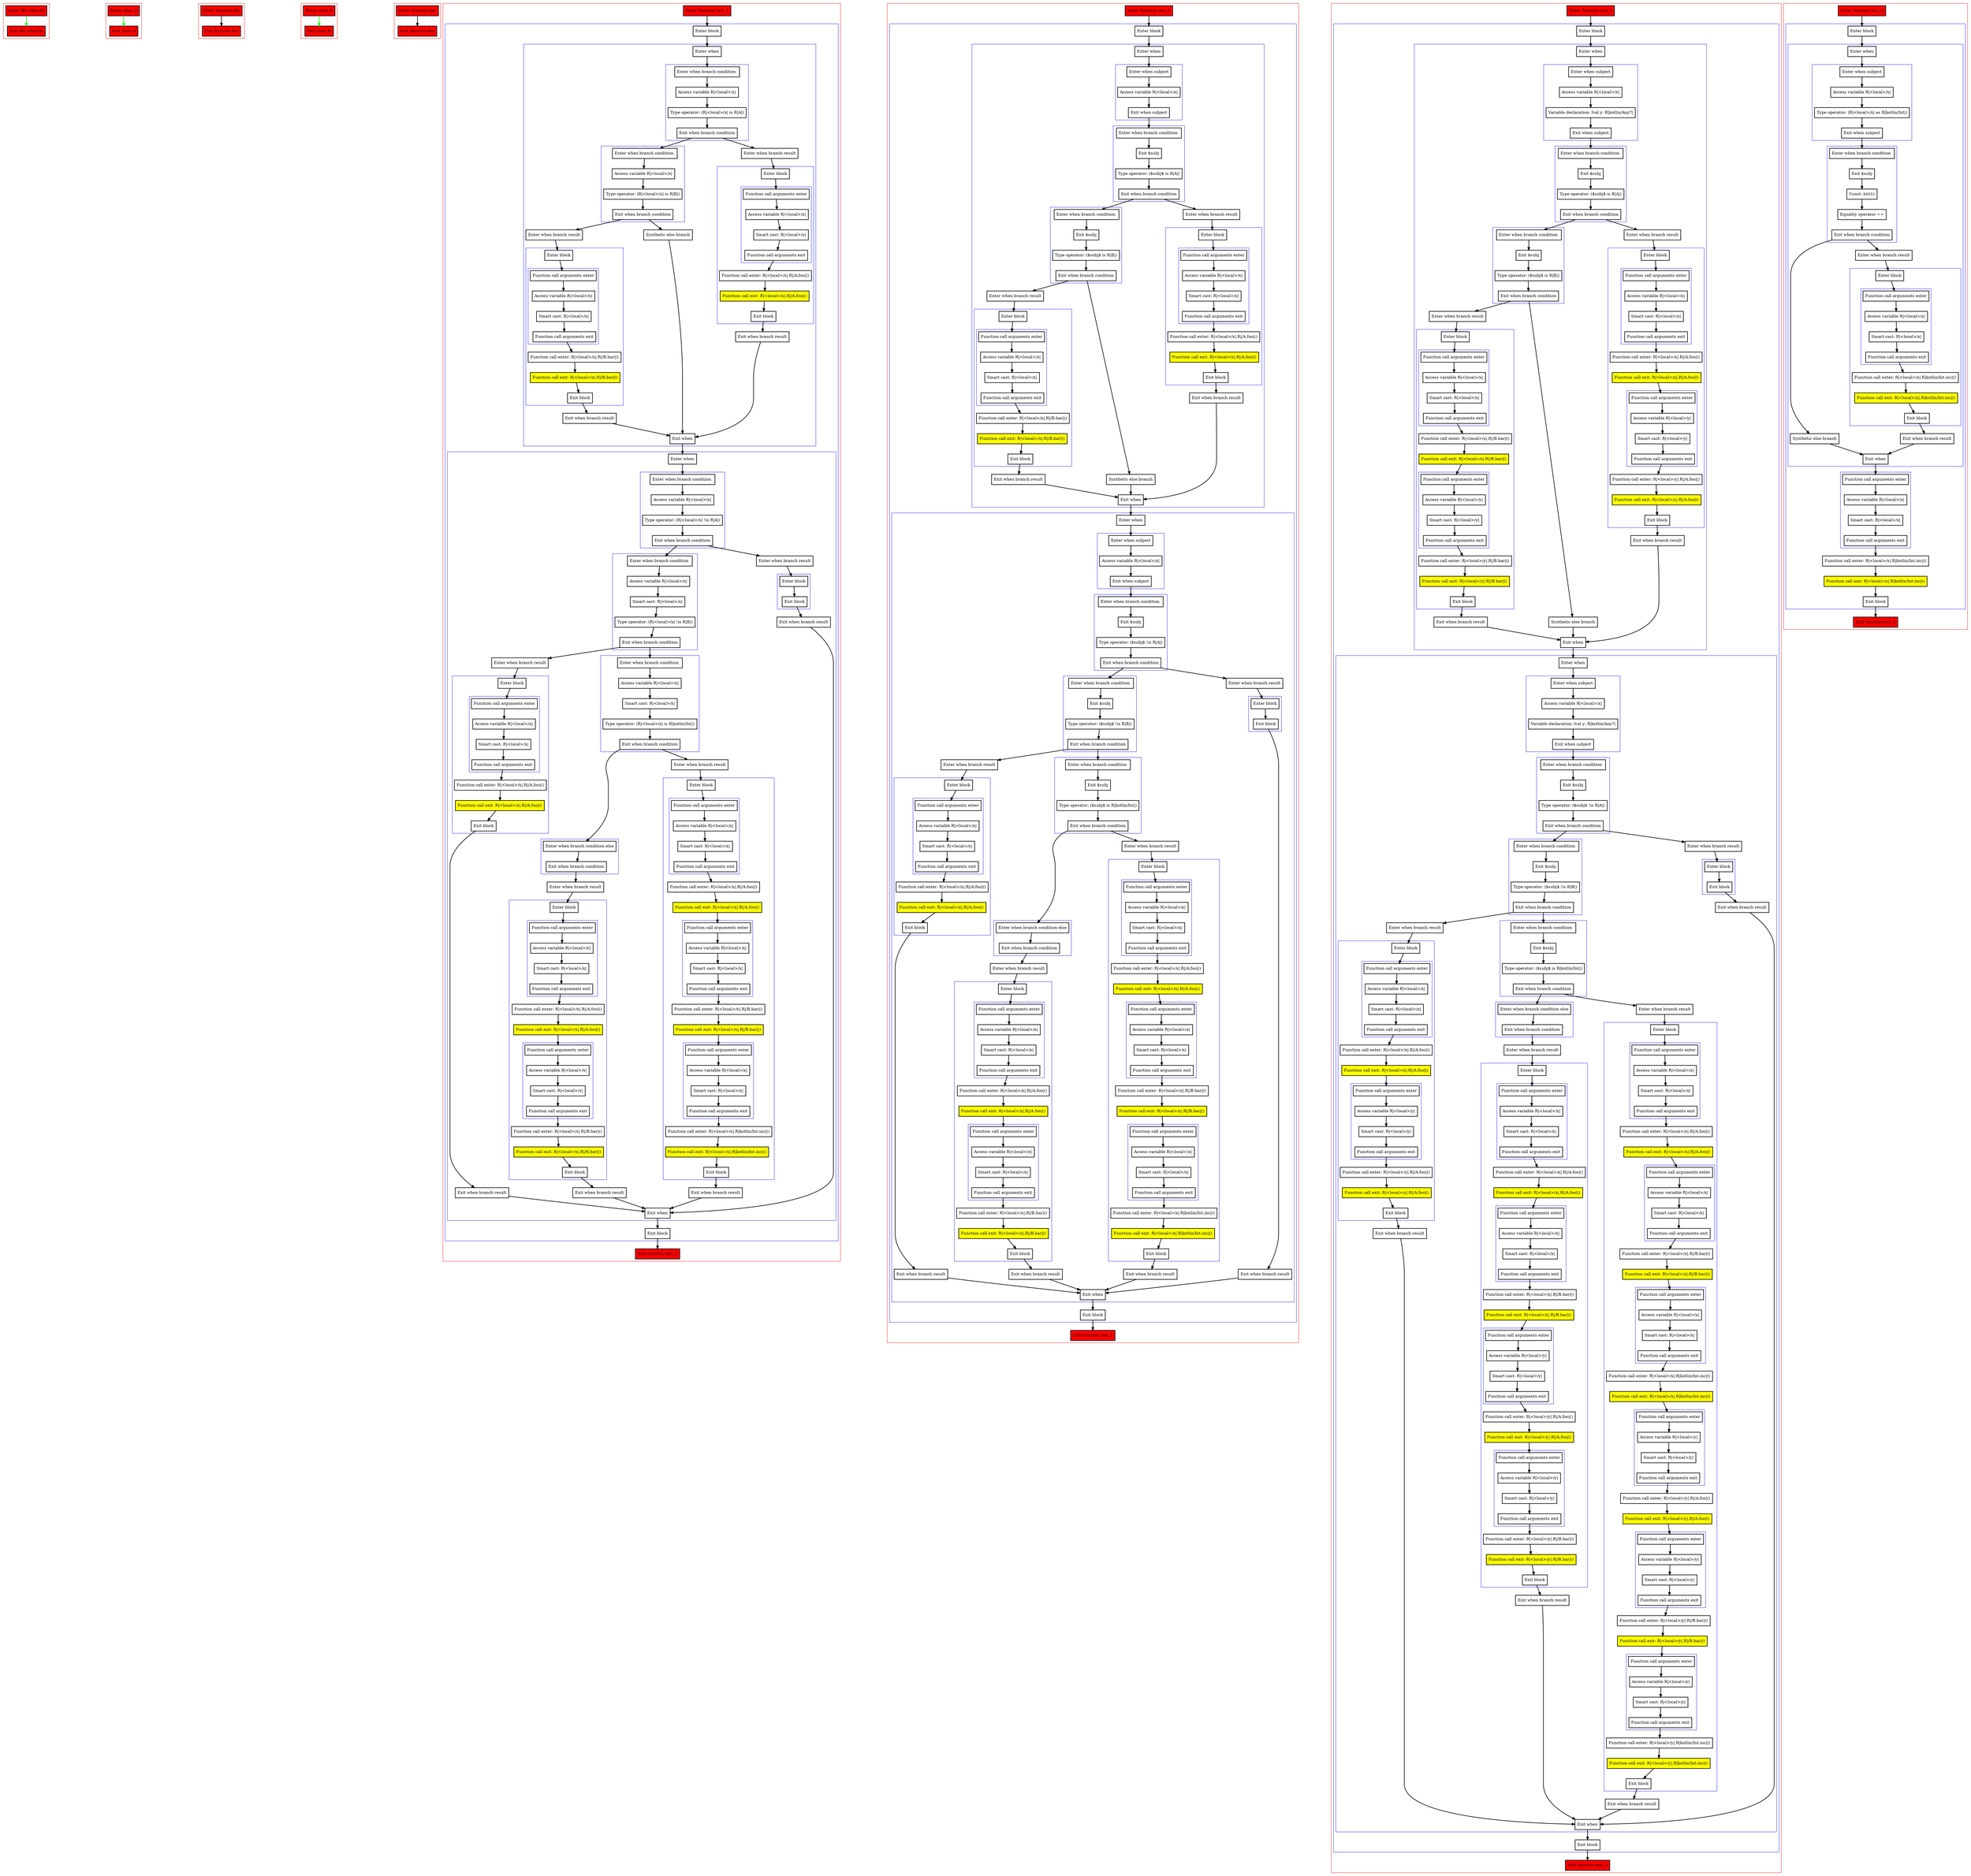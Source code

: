 digraph when_kt {
    graph [nodesep=3]
    node [shape=box penwidth=2]
    edge [penwidth=2]

    subgraph cluster_0 {
        color=red
        0 [label="Enter file when.kt" style="filled" fillcolor=red];
        1 [label="Exit file when.kt" style="filled" fillcolor=red];
    }
    0 -> {1} [color=green];

    subgraph cluster_1 {
        color=red
        2 [label="Enter class A" style="filled" fillcolor=red];
        3 [label="Exit class A" style="filled" fillcolor=red];
    }
    2 -> {3} [color=green];

    subgraph cluster_2 {
        color=red
        4 [label="Enter function foo" style="filled" fillcolor=red];
        5 [label="Exit function foo" style="filled" fillcolor=red];
    }
    4 -> {5};

    subgraph cluster_3 {
        color=red
        6 [label="Enter class B" style="filled" fillcolor=red];
        7 [label="Exit class B" style="filled" fillcolor=red];
    }
    6 -> {7} [color=green];

    subgraph cluster_4 {
        color=red
        8 [label="Enter function bar" style="filled" fillcolor=red];
        9 [label="Exit function bar" style="filled" fillcolor=red];
    }
    8 -> {9};

    subgraph cluster_5 {
        color=red
        10 [label="Enter function test_1" style="filled" fillcolor=red];
        subgraph cluster_6 {
            color=blue
            11 [label="Enter block"];
            subgraph cluster_7 {
                color=blue
                12 [label="Enter when"];
                subgraph cluster_8 {
                    color=blue
                    13 [label="Enter when branch condition "];
                    14 [label="Access variable R|<local>/x|"];
                    15 [label="Type operator: (R|<local>/x| is R|A|)"];
                    16 [label="Exit when branch condition"];
                }
                subgraph cluster_9 {
                    color=blue
                    17 [label="Enter when branch condition "];
                    18 [label="Access variable R|<local>/x|"];
                    19 [label="Type operator: (R|<local>/x| is R|B|)"];
                    20 [label="Exit when branch condition"];
                }
                21 [label="Synthetic else branch"];
                22 [label="Enter when branch result"];
                subgraph cluster_10 {
                    color=blue
                    23 [label="Enter block"];
                    subgraph cluster_11 {
                        color=blue
                        24 [label="Function call arguments enter"];
                        25 [label="Access variable R|<local>/x|"];
                        26 [label="Smart cast: R|<local>/x|"];
                        27 [label="Function call arguments exit"];
                    }
                    28 [label="Function call enter: R|<local>/x|.R|/B.bar|()"];
                    29 [label="Function call exit: R|<local>/x|.R|/B.bar|()" style="filled" fillcolor=yellow];
                    30 [label="Exit block"];
                }
                31 [label="Exit when branch result"];
                32 [label="Enter when branch result"];
                subgraph cluster_12 {
                    color=blue
                    33 [label="Enter block"];
                    subgraph cluster_13 {
                        color=blue
                        34 [label="Function call arguments enter"];
                        35 [label="Access variable R|<local>/x|"];
                        36 [label="Smart cast: R|<local>/x|"];
                        37 [label="Function call arguments exit"];
                    }
                    38 [label="Function call enter: R|<local>/x|.R|/A.foo|()"];
                    39 [label="Function call exit: R|<local>/x|.R|/A.foo|()" style="filled" fillcolor=yellow];
                    40 [label="Exit block"];
                }
                41 [label="Exit when branch result"];
                42 [label="Exit when"];
            }
            subgraph cluster_14 {
                color=blue
                43 [label="Enter when"];
                subgraph cluster_15 {
                    color=blue
                    44 [label="Enter when branch condition "];
                    45 [label="Access variable R|<local>/x|"];
                    46 [label="Type operator: (R|<local>/x| !is R|A|)"];
                    47 [label="Exit when branch condition"];
                }
                subgraph cluster_16 {
                    color=blue
                    48 [label="Enter when branch condition "];
                    49 [label="Access variable R|<local>/x|"];
                    50 [label="Smart cast: R|<local>/x|"];
                    51 [label="Type operator: (R|<local>/x| !is R|B|)"];
                    52 [label="Exit when branch condition"];
                }
                subgraph cluster_17 {
                    color=blue
                    53 [label="Enter when branch condition "];
                    54 [label="Access variable R|<local>/x|"];
                    55 [label="Smart cast: R|<local>/x|"];
                    56 [label="Type operator: (R|<local>/x| is R|kotlin/Int|)"];
                    57 [label="Exit when branch condition"];
                }
                subgraph cluster_18 {
                    color=blue
                    58 [label="Enter when branch condition else"];
                    59 [label="Exit when branch condition"];
                }
                60 [label="Enter when branch result"];
                subgraph cluster_19 {
                    color=blue
                    61 [label="Enter block"];
                    subgraph cluster_20 {
                        color=blue
                        62 [label="Function call arguments enter"];
                        63 [label="Access variable R|<local>/x|"];
                        64 [label="Smart cast: R|<local>/x|"];
                        65 [label="Function call arguments exit"];
                    }
                    66 [label="Function call enter: R|<local>/x|.R|/A.foo|()"];
                    67 [label="Function call exit: R|<local>/x|.R|/A.foo|()" style="filled" fillcolor=yellow];
                    subgraph cluster_21 {
                        color=blue
                        68 [label="Function call arguments enter"];
                        69 [label="Access variable R|<local>/x|"];
                        70 [label="Smart cast: R|<local>/x|"];
                        71 [label="Function call arguments exit"];
                    }
                    72 [label="Function call enter: R|<local>/x|.R|/B.bar|()"];
                    73 [label="Function call exit: R|<local>/x|.R|/B.bar|()" style="filled" fillcolor=yellow];
                    74 [label="Exit block"];
                }
                75 [label="Exit when branch result"];
                76 [label="Enter when branch result"];
                subgraph cluster_22 {
                    color=blue
                    77 [label="Enter block"];
                    subgraph cluster_23 {
                        color=blue
                        78 [label="Function call arguments enter"];
                        79 [label="Access variable R|<local>/x|"];
                        80 [label="Smart cast: R|<local>/x|"];
                        81 [label="Function call arguments exit"];
                    }
                    82 [label="Function call enter: R|<local>/x|.R|/A.foo|()"];
                    83 [label="Function call exit: R|<local>/x|.R|/A.foo|()" style="filled" fillcolor=yellow];
                    subgraph cluster_24 {
                        color=blue
                        84 [label="Function call arguments enter"];
                        85 [label="Access variable R|<local>/x|"];
                        86 [label="Smart cast: R|<local>/x|"];
                        87 [label="Function call arguments exit"];
                    }
                    88 [label="Function call enter: R|<local>/x|.R|/B.bar|()"];
                    89 [label="Function call exit: R|<local>/x|.R|/B.bar|()" style="filled" fillcolor=yellow];
                    subgraph cluster_25 {
                        color=blue
                        90 [label="Function call arguments enter"];
                        91 [label="Access variable R|<local>/x|"];
                        92 [label="Smart cast: R|<local>/x|"];
                        93 [label="Function call arguments exit"];
                    }
                    94 [label="Function call enter: R|<local>/x|.R|kotlin/Int.inc|()"];
                    95 [label="Function call exit: R|<local>/x|.R|kotlin/Int.inc|()" style="filled" fillcolor=yellow];
                    96 [label="Exit block"];
                }
                97 [label="Exit when branch result"];
                98 [label="Enter when branch result"];
                subgraph cluster_26 {
                    color=blue
                    99 [label="Enter block"];
                    subgraph cluster_27 {
                        color=blue
                        100 [label="Function call arguments enter"];
                        101 [label="Access variable R|<local>/x|"];
                        102 [label="Smart cast: R|<local>/x|"];
                        103 [label="Function call arguments exit"];
                    }
                    104 [label="Function call enter: R|<local>/x|.R|/A.foo|()"];
                    105 [label="Function call exit: R|<local>/x|.R|/A.foo|()" style="filled" fillcolor=yellow];
                    106 [label="Exit block"];
                }
                107 [label="Exit when branch result"];
                108 [label="Enter when branch result"];
                subgraph cluster_28 {
                    color=blue
                    109 [label="Enter block"];
                    110 [label="Exit block"];
                }
                111 [label="Exit when branch result"];
                112 [label="Exit when"];
            }
            113 [label="Exit block"];
        }
        114 [label="Exit function test_1" style="filled" fillcolor=red];
    }
    10 -> {11};
    11 -> {12};
    12 -> {13};
    13 -> {14};
    14 -> {15};
    15 -> {16};
    16 -> {17 32};
    17 -> {18};
    18 -> {19};
    19 -> {20};
    20 -> {21 22};
    21 -> {42};
    22 -> {23};
    23 -> {24};
    24 -> {25};
    25 -> {26};
    26 -> {27};
    27 -> {28};
    28 -> {29};
    29 -> {30};
    30 -> {31};
    31 -> {42};
    32 -> {33};
    33 -> {34};
    34 -> {35};
    35 -> {36};
    36 -> {37};
    37 -> {38};
    38 -> {39};
    39 -> {40};
    40 -> {41};
    41 -> {42};
    42 -> {43};
    43 -> {44};
    44 -> {45};
    45 -> {46};
    46 -> {47};
    47 -> {48 108};
    48 -> {49};
    49 -> {50};
    50 -> {51};
    51 -> {52};
    52 -> {53 98};
    53 -> {54};
    54 -> {55};
    55 -> {56};
    56 -> {57};
    57 -> {58 76};
    58 -> {59};
    59 -> {60};
    60 -> {61};
    61 -> {62};
    62 -> {63};
    63 -> {64};
    64 -> {65};
    65 -> {66};
    66 -> {67};
    67 -> {68};
    68 -> {69};
    69 -> {70};
    70 -> {71};
    71 -> {72};
    72 -> {73};
    73 -> {74};
    74 -> {75};
    75 -> {112};
    76 -> {77};
    77 -> {78};
    78 -> {79};
    79 -> {80};
    80 -> {81};
    81 -> {82};
    82 -> {83};
    83 -> {84};
    84 -> {85};
    85 -> {86};
    86 -> {87};
    87 -> {88};
    88 -> {89};
    89 -> {90};
    90 -> {91};
    91 -> {92};
    92 -> {93};
    93 -> {94};
    94 -> {95};
    95 -> {96};
    96 -> {97};
    97 -> {112};
    98 -> {99};
    99 -> {100};
    100 -> {101};
    101 -> {102};
    102 -> {103};
    103 -> {104};
    104 -> {105};
    105 -> {106};
    106 -> {107};
    107 -> {112};
    108 -> {109};
    109 -> {110};
    110 -> {111};
    111 -> {112};
    112 -> {113};
    113 -> {114};

    subgraph cluster_29 {
        color=red
        115 [label="Enter function test_2" style="filled" fillcolor=red];
        subgraph cluster_30 {
            color=blue
            116 [label="Enter block"];
            subgraph cluster_31 {
                color=blue
                117 [label="Enter when"];
                subgraph cluster_32 {
                    color=blue
                    118 [label="Enter when subject"];
                    119 [label="Access variable R|<local>/x|"];
                    120 [label="Exit when subject"];
                }
                subgraph cluster_33 {
                    color=blue
                    121 [label="Enter when branch condition "];
                    122 [label="Exit $subj"];
                    123 [label="Type operator: ($subj$ is R|A|)"];
                    124 [label="Exit when branch condition"];
                }
                subgraph cluster_34 {
                    color=blue
                    125 [label="Enter when branch condition "];
                    126 [label="Exit $subj"];
                    127 [label="Type operator: ($subj$ is R|B|)"];
                    128 [label="Exit when branch condition"];
                }
                129 [label="Synthetic else branch"];
                130 [label="Enter when branch result"];
                subgraph cluster_35 {
                    color=blue
                    131 [label="Enter block"];
                    subgraph cluster_36 {
                        color=blue
                        132 [label="Function call arguments enter"];
                        133 [label="Access variable R|<local>/x|"];
                        134 [label="Smart cast: R|<local>/x|"];
                        135 [label="Function call arguments exit"];
                    }
                    136 [label="Function call enter: R|<local>/x|.R|/B.bar|()"];
                    137 [label="Function call exit: R|<local>/x|.R|/B.bar|()" style="filled" fillcolor=yellow];
                    138 [label="Exit block"];
                }
                139 [label="Exit when branch result"];
                140 [label="Enter when branch result"];
                subgraph cluster_37 {
                    color=blue
                    141 [label="Enter block"];
                    subgraph cluster_38 {
                        color=blue
                        142 [label="Function call arguments enter"];
                        143 [label="Access variable R|<local>/x|"];
                        144 [label="Smart cast: R|<local>/x|"];
                        145 [label="Function call arguments exit"];
                    }
                    146 [label="Function call enter: R|<local>/x|.R|/A.foo|()"];
                    147 [label="Function call exit: R|<local>/x|.R|/A.foo|()" style="filled" fillcolor=yellow];
                    148 [label="Exit block"];
                }
                149 [label="Exit when branch result"];
                150 [label="Exit when"];
            }
            subgraph cluster_39 {
                color=blue
                151 [label="Enter when"];
                subgraph cluster_40 {
                    color=blue
                    152 [label="Enter when subject"];
                    153 [label="Access variable R|<local>/x|"];
                    154 [label="Exit when subject"];
                }
                subgraph cluster_41 {
                    color=blue
                    155 [label="Enter when branch condition "];
                    156 [label="Exit $subj"];
                    157 [label="Type operator: ($subj$ !is R|A|)"];
                    158 [label="Exit when branch condition"];
                }
                subgraph cluster_42 {
                    color=blue
                    159 [label="Enter when branch condition "];
                    160 [label="Exit $subj"];
                    161 [label="Type operator: ($subj$ !is R|B|)"];
                    162 [label="Exit when branch condition"];
                }
                subgraph cluster_43 {
                    color=blue
                    163 [label="Enter when branch condition "];
                    164 [label="Exit $subj"];
                    165 [label="Type operator: ($subj$ is R|kotlin/Int|)"];
                    166 [label="Exit when branch condition"];
                }
                subgraph cluster_44 {
                    color=blue
                    167 [label="Enter when branch condition else"];
                    168 [label="Exit when branch condition"];
                }
                169 [label="Enter when branch result"];
                subgraph cluster_45 {
                    color=blue
                    170 [label="Enter block"];
                    subgraph cluster_46 {
                        color=blue
                        171 [label="Function call arguments enter"];
                        172 [label="Access variable R|<local>/x|"];
                        173 [label="Smart cast: R|<local>/x|"];
                        174 [label="Function call arguments exit"];
                    }
                    175 [label="Function call enter: R|<local>/x|.R|/A.foo|()"];
                    176 [label="Function call exit: R|<local>/x|.R|/A.foo|()" style="filled" fillcolor=yellow];
                    subgraph cluster_47 {
                        color=blue
                        177 [label="Function call arguments enter"];
                        178 [label="Access variable R|<local>/x|"];
                        179 [label="Smart cast: R|<local>/x|"];
                        180 [label="Function call arguments exit"];
                    }
                    181 [label="Function call enter: R|<local>/x|.R|/B.bar|()"];
                    182 [label="Function call exit: R|<local>/x|.R|/B.bar|()" style="filled" fillcolor=yellow];
                    183 [label="Exit block"];
                }
                184 [label="Exit when branch result"];
                185 [label="Enter when branch result"];
                subgraph cluster_48 {
                    color=blue
                    186 [label="Enter block"];
                    subgraph cluster_49 {
                        color=blue
                        187 [label="Function call arguments enter"];
                        188 [label="Access variable R|<local>/x|"];
                        189 [label="Smart cast: R|<local>/x|"];
                        190 [label="Function call arguments exit"];
                    }
                    191 [label="Function call enter: R|<local>/x|.R|/A.foo|()"];
                    192 [label="Function call exit: R|<local>/x|.R|/A.foo|()" style="filled" fillcolor=yellow];
                    subgraph cluster_50 {
                        color=blue
                        193 [label="Function call arguments enter"];
                        194 [label="Access variable R|<local>/x|"];
                        195 [label="Smart cast: R|<local>/x|"];
                        196 [label="Function call arguments exit"];
                    }
                    197 [label="Function call enter: R|<local>/x|.R|/B.bar|()"];
                    198 [label="Function call exit: R|<local>/x|.R|/B.bar|()" style="filled" fillcolor=yellow];
                    subgraph cluster_51 {
                        color=blue
                        199 [label="Function call arguments enter"];
                        200 [label="Access variable R|<local>/x|"];
                        201 [label="Smart cast: R|<local>/x|"];
                        202 [label="Function call arguments exit"];
                    }
                    203 [label="Function call enter: R|<local>/x|.R|kotlin/Int.inc|()"];
                    204 [label="Function call exit: R|<local>/x|.R|kotlin/Int.inc|()" style="filled" fillcolor=yellow];
                    205 [label="Exit block"];
                }
                206 [label="Exit when branch result"];
                207 [label="Enter when branch result"];
                subgraph cluster_52 {
                    color=blue
                    208 [label="Enter block"];
                    subgraph cluster_53 {
                        color=blue
                        209 [label="Function call arguments enter"];
                        210 [label="Access variable R|<local>/x|"];
                        211 [label="Smart cast: R|<local>/x|"];
                        212 [label="Function call arguments exit"];
                    }
                    213 [label="Function call enter: R|<local>/x|.R|/A.foo|()"];
                    214 [label="Function call exit: R|<local>/x|.R|/A.foo|()" style="filled" fillcolor=yellow];
                    215 [label="Exit block"];
                }
                216 [label="Exit when branch result"];
                217 [label="Enter when branch result"];
                subgraph cluster_54 {
                    color=blue
                    218 [label="Enter block"];
                    219 [label="Exit block"];
                }
                220 [label="Exit when branch result"];
                221 [label="Exit when"];
            }
            222 [label="Exit block"];
        }
        223 [label="Exit function test_2" style="filled" fillcolor=red];
    }
    115 -> {116};
    116 -> {117};
    117 -> {118};
    118 -> {119};
    119 -> {120};
    120 -> {121};
    121 -> {122};
    122 -> {123};
    123 -> {124};
    124 -> {125 140};
    125 -> {126};
    126 -> {127};
    127 -> {128};
    128 -> {129 130};
    129 -> {150};
    130 -> {131};
    131 -> {132};
    132 -> {133};
    133 -> {134};
    134 -> {135};
    135 -> {136};
    136 -> {137};
    137 -> {138};
    138 -> {139};
    139 -> {150};
    140 -> {141};
    141 -> {142};
    142 -> {143};
    143 -> {144};
    144 -> {145};
    145 -> {146};
    146 -> {147};
    147 -> {148};
    148 -> {149};
    149 -> {150};
    150 -> {151};
    151 -> {152};
    152 -> {153};
    153 -> {154};
    154 -> {155};
    155 -> {156};
    156 -> {157};
    157 -> {158};
    158 -> {159 217};
    159 -> {160};
    160 -> {161};
    161 -> {162};
    162 -> {163 207};
    163 -> {164};
    164 -> {165};
    165 -> {166};
    166 -> {167 185};
    167 -> {168};
    168 -> {169};
    169 -> {170};
    170 -> {171};
    171 -> {172};
    172 -> {173};
    173 -> {174};
    174 -> {175};
    175 -> {176};
    176 -> {177};
    177 -> {178};
    178 -> {179};
    179 -> {180};
    180 -> {181};
    181 -> {182};
    182 -> {183};
    183 -> {184};
    184 -> {221};
    185 -> {186};
    186 -> {187};
    187 -> {188};
    188 -> {189};
    189 -> {190};
    190 -> {191};
    191 -> {192};
    192 -> {193};
    193 -> {194};
    194 -> {195};
    195 -> {196};
    196 -> {197};
    197 -> {198};
    198 -> {199};
    199 -> {200};
    200 -> {201};
    201 -> {202};
    202 -> {203};
    203 -> {204};
    204 -> {205};
    205 -> {206};
    206 -> {221};
    207 -> {208};
    208 -> {209};
    209 -> {210};
    210 -> {211};
    211 -> {212};
    212 -> {213};
    213 -> {214};
    214 -> {215};
    215 -> {216};
    216 -> {221};
    217 -> {218};
    218 -> {219};
    219 -> {220};
    220 -> {221};
    221 -> {222};
    222 -> {223};

    subgraph cluster_55 {
        color=red
        224 [label="Enter function test_3" style="filled" fillcolor=red];
        subgraph cluster_56 {
            color=blue
            225 [label="Enter block"];
            subgraph cluster_57 {
                color=blue
                226 [label="Enter when"];
                subgraph cluster_58 {
                    color=blue
                    227 [label="Enter when subject"];
                    228 [label="Access variable R|<local>/x|"];
                    229 [label="Variable declaration: lval y: R|kotlin/Any?|"];
                    230 [label="Exit when subject"];
                }
                subgraph cluster_59 {
                    color=blue
                    231 [label="Enter when branch condition "];
                    232 [label="Exit $subj"];
                    233 [label="Type operator: ($subj$ is R|A|)"];
                    234 [label="Exit when branch condition"];
                }
                subgraph cluster_60 {
                    color=blue
                    235 [label="Enter when branch condition "];
                    236 [label="Exit $subj"];
                    237 [label="Type operator: ($subj$ is R|B|)"];
                    238 [label="Exit when branch condition"];
                }
                239 [label="Synthetic else branch"];
                240 [label="Enter when branch result"];
                subgraph cluster_61 {
                    color=blue
                    241 [label="Enter block"];
                    subgraph cluster_62 {
                        color=blue
                        242 [label="Function call arguments enter"];
                        243 [label="Access variable R|<local>/x|"];
                        244 [label="Smart cast: R|<local>/x|"];
                        245 [label="Function call arguments exit"];
                    }
                    246 [label="Function call enter: R|<local>/x|.R|/B.bar|()"];
                    247 [label="Function call exit: R|<local>/x|.R|/B.bar|()" style="filled" fillcolor=yellow];
                    subgraph cluster_63 {
                        color=blue
                        248 [label="Function call arguments enter"];
                        249 [label="Access variable R|<local>/y|"];
                        250 [label="Smart cast: R|<local>/y|"];
                        251 [label="Function call arguments exit"];
                    }
                    252 [label="Function call enter: R|<local>/y|.R|/B.bar|()"];
                    253 [label="Function call exit: R|<local>/y|.R|/B.bar|()" style="filled" fillcolor=yellow];
                    254 [label="Exit block"];
                }
                255 [label="Exit when branch result"];
                256 [label="Enter when branch result"];
                subgraph cluster_64 {
                    color=blue
                    257 [label="Enter block"];
                    subgraph cluster_65 {
                        color=blue
                        258 [label="Function call arguments enter"];
                        259 [label="Access variable R|<local>/x|"];
                        260 [label="Smart cast: R|<local>/x|"];
                        261 [label="Function call arguments exit"];
                    }
                    262 [label="Function call enter: R|<local>/x|.R|/A.foo|()"];
                    263 [label="Function call exit: R|<local>/x|.R|/A.foo|()" style="filled" fillcolor=yellow];
                    subgraph cluster_66 {
                        color=blue
                        264 [label="Function call arguments enter"];
                        265 [label="Access variable R|<local>/y|"];
                        266 [label="Smart cast: R|<local>/y|"];
                        267 [label="Function call arguments exit"];
                    }
                    268 [label="Function call enter: R|<local>/y|.R|/A.foo|()"];
                    269 [label="Function call exit: R|<local>/y|.R|/A.foo|()" style="filled" fillcolor=yellow];
                    270 [label="Exit block"];
                }
                271 [label="Exit when branch result"];
                272 [label="Exit when"];
            }
            subgraph cluster_67 {
                color=blue
                273 [label="Enter when"];
                subgraph cluster_68 {
                    color=blue
                    274 [label="Enter when subject"];
                    275 [label="Access variable R|<local>/x|"];
                    276 [label="Variable declaration: lval y: R|kotlin/Any?|"];
                    277 [label="Exit when subject"];
                }
                subgraph cluster_69 {
                    color=blue
                    278 [label="Enter when branch condition "];
                    279 [label="Exit $subj"];
                    280 [label="Type operator: ($subj$ !is R|A|)"];
                    281 [label="Exit when branch condition"];
                }
                subgraph cluster_70 {
                    color=blue
                    282 [label="Enter when branch condition "];
                    283 [label="Exit $subj"];
                    284 [label="Type operator: ($subj$ !is R|B|)"];
                    285 [label="Exit when branch condition"];
                }
                subgraph cluster_71 {
                    color=blue
                    286 [label="Enter when branch condition "];
                    287 [label="Exit $subj"];
                    288 [label="Type operator: ($subj$ is R|kotlin/Int|)"];
                    289 [label="Exit when branch condition"];
                }
                subgraph cluster_72 {
                    color=blue
                    290 [label="Enter when branch condition else"];
                    291 [label="Exit when branch condition"];
                }
                292 [label="Enter when branch result"];
                subgraph cluster_73 {
                    color=blue
                    293 [label="Enter block"];
                    subgraph cluster_74 {
                        color=blue
                        294 [label="Function call arguments enter"];
                        295 [label="Access variable R|<local>/x|"];
                        296 [label="Smart cast: R|<local>/x|"];
                        297 [label="Function call arguments exit"];
                    }
                    298 [label="Function call enter: R|<local>/x|.R|/A.foo|()"];
                    299 [label="Function call exit: R|<local>/x|.R|/A.foo|()" style="filled" fillcolor=yellow];
                    subgraph cluster_75 {
                        color=blue
                        300 [label="Function call arguments enter"];
                        301 [label="Access variable R|<local>/x|"];
                        302 [label="Smart cast: R|<local>/x|"];
                        303 [label="Function call arguments exit"];
                    }
                    304 [label="Function call enter: R|<local>/x|.R|/B.bar|()"];
                    305 [label="Function call exit: R|<local>/x|.R|/B.bar|()" style="filled" fillcolor=yellow];
                    subgraph cluster_76 {
                        color=blue
                        306 [label="Function call arguments enter"];
                        307 [label="Access variable R|<local>/y|"];
                        308 [label="Smart cast: R|<local>/y|"];
                        309 [label="Function call arguments exit"];
                    }
                    310 [label="Function call enter: R|<local>/y|.R|/A.foo|()"];
                    311 [label="Function call exit: R|<local>/y|.R|/A.foo|()" style="filled" fillcolor=yellow];
                    subgraph cluster_77 {
                        color=blue
                        312 [label="Function call arguments enter"];
                        313 [label="Access variable R|<local>/y|"];
                        314 [label="Smart cast: R|<local>/y|"];
                        315 [label="Function call arguments exit"];
                    }
                    316 [label="Function call enter: R|<local>/y|.R|/B.bar|()"];
                    317 [label="Function call exit: R|<local>/y|.R|/B.bar|()" style="filled" fillcolor=yellow];
                    318 [label="Exit block"];
                }
                319 [label="Exit when branch result"];
                320 [label="Enter when branch result"];
                subgraph cluster_78 {
                    color=blue
                    321 [label="Enter block"];
                    subgraph cluster_79 {
                        color=blue
                        322 [label="Function call arguments enter"];
                        323 [label="Access variable R|<local>/x|"];
                        324 [label="Smart cast: R|<local>/x|"];
                        325 [label="Function call arguments exit"];
                    }
                    326 [label="Function call enter: R|<local>/x|.R|/A.foo|()"];
                    327 [label="Function call exit: R|<local>/x|.R|/A.foo|()" style="filled" fillcolor=yellow];
                    subgraph cluster_80 {
                        color=blue
                        328 [label="Function call arguments enter"];
                        329 [label="Access variable R|<local>/x|"];
                        330 [label="Smart cast: R|<local>/x|"];
                        331 [label="Function call arguments exit"];
                    }
                    332 [label="Function call enter: R|<local>/x|.R|/B.bar|()"];
                    333 [label="Function call exit: R|<local>/x|.R|/B.bar|()" style="filled" fillcolor=yellow];
                    subgraph cluster_81 {
                        color=blue
                        334 [label="Function call arguments enter"];
                        335 [label="Access variable R|<local>/x|"];
                        336 [label="Smart cast: R|<local>/x|"];
                        337 [label="Function call arguments exit"];
                    }
                    338 [label="Function call enter: R|<local>/x|.R|kotlin/Int.inc|()"];
                    339 [label="Function call exit: R|<local>/x|.R|kotlin/Int.inc|()" style="filled" fillcolor=yellow];
                    subgraph cluster_82 {
                        color=blue
                        340 [label="Function call arguments enter"];
                        341 [label="Access variable R|<local>/y|"];
                        342 [label="Smart cast: R|<local>/y|"];
                        343 [label="Function call arguments exit"];
                    }
                    344 [label="Function call enter: R|<local>/y|.R|/A.foo|()"];
                    345 [label="Function call exit: R|<local>/y|.R|/A.foo|()" style="filled" fillcolor=yellow];
                    subgraph cluster_83 {
                        color=blue
                        346 [label="Function call arguments enter"];
                        347 [label="Access variable R|<local>/y|"];
                        348 [label="Smart cast: R|<local>/y|"];
                        349 [label="Function call arguments exit"];
                    }
                    350 [label="Function call enter: R|<local>/y|.R|/B.bar|()"];
                    351 [label="Function call exit: R|<local>/y|.R|/B.bar|()" style="filled" fillcolor=yellow];
                    subgraph cluster_84 {
                        color=blue
                        352 [label="Function call arguments enter"];
                        353 [label="Access variable R|<local>/y|"];
                        354 [label="Smart cast: R|<local>/y|"];
                        355 [label="Function call arguments exit"];
                    }
                    356 [label="Function call enter: R|<local>/y|.R|kotlin/Int.inc|()"];
                    357 [label="Function call exit: R|<local>/y|.R|kotlin/Int.inc|()" style="filled" fillcolor=yellow];
                    358 [label="Exit block"];
                }
                359 [label="Exit when branch result"];
                360 [label="Enter when branch result"];
                subgraph cluster_85 {
                    color=blue
                    361 [label="Enter block"];
                    subgraph cluster_86 {
                        color=blue
                        362 [label="Function call arguments enter"];
                        363 [label="Access variable R|<local>/x|"];
                        364 [label="Smart cast: R|<local>/x|"];
                        365 [label="Function call arguments exit"];
                    }
                    366 [label="Function call enter: R|<local>/x|.R|/A.foo|()"];
                    367 [label="Function call exit: R|<local>/x|.R|/A.foo|()" style="filled" fillcolor=yellow];
                    subgraph cluster_87 {
                        color=blue
                        368 [label="Function call arguments enter"];
                        369 [label="Access variable R|<local>/y|"];
                        370 [label="Smart cast: R|<local>/y|"];
                        371 [label="Function call arguments exit"];
                    }
                    372 [label="Function call enter: R|<local>/y|.R|/A.foo|()"];
                    373 [label="Function call exit: R|<local>/y|.R|/A.foo|()" style="filled" fillcolor=yellow];
                    374 [label="Exit block"];
                }
                375 [label="Exit when branch result"];
                376 [label="Enter when branch result"];
                subgraph cluster_88 {
                    color=blue
                    377 [label="Enter block"];
                    378 [label="Exit block"];
                }
                379 [label="Exit when branch result"];
                380 [label="Exit when"];
            }
            381 [label="Exit block"];
        }
        382 [label="Exit function test_3" style="filled" fillcolor=red];
    }
    224 -> {225};
    225 -> {226};
    226 -> {227};
    227 -> {228};
    228 -> {229};
    229 -> {230};
    230 -> {231};
    231 -> {232};
    232 -> {233};
    233 -> {234};
    234 -> {235 256};
    235 -> {236};
    236 -> {237};
    237 -> {238};
    238 -> {239 240};
    239 -> {272};
    240 -> {241};
    241 -> {242};
    242 -> {243};
    243 -> {244};
    244 -> {245};
    245 -> {246};
    246 -> {247};
    247 -> {248};
    248 -> {249};
    249 -> {250};
    250 -> {251};
    251 -> {252};
    252 -> {253};
    253 -> {254};
    254 -> {255};
    255 -> {272};
    256 -> {257};
    257 -> {258};
    258 -> {259};
    259 -> {260};
    260 -> {261};
    261 -> {262};
    262 -> {263};
    263 -> {264};
    264 -> {265};
    265 -> {266};
    266 -> {267};
    267 -> {268};
    268 -> {269};
    269 -> {270};
    270 -> {271};
    271 -> {272};
    272 -> {273};
    273 -> {274};
    274 -> {275};
    275 -> {276};
    276 -> {277};
    277 -> {278};
    278 -> {279};
    279 -> {280};
    280 -> {281};
    281 -> {282 376};
    282 -> {283};
    283 -> {284};
    284 -> {285};
    285 -> {286 360};
    286 -> {287};
    287 -> {288};
    288 -> {289};
    289 -> {290 320};
    290 -> {291};
    291 -> {292};
    292 -> {293};
    293 -> {294};
    294 -> {295};
    295 -> {296};
    296 -> {297};
    297 -> {298};
    298 -> {299};
    299 -> {300};
    300 -> {301};
    301 -> {302};
    302 -> {303};
    303 -> {304};
    304 -> {305};
    305 -> {306};
    306 -> {307};
    307 -> {308};
    308 -> {309};
    309 -> {310};
    310 -> {311};
    311 -> {312};
    312 -> {313};
    313 -> {314};
    314 -> {315};
    315 -> {316};
    316 -> {317};
    317 -> {318};
    318 -> {319};
    319 -> {380};
    320 -> {321};
    321 -> {322};
    322 -> {323};
    323 -> {324};
    324 -> {325};
    325 -> {326};
    326 -> {327};
    327 -> {328};
    328 -> {329};
    329 -> {330};
    330 -> {331};
    331 -> {332};
    332 -> {333};
    333 -> {334};
    334 -> {335};
    335 -> {336};
    336 -> {337};
    337 -> {338};
    338 -> {339};
    339 -> {340};
    340 -> {341};
    341 -> {342};
    342 -> {343};
    343 -> {344};
    344 -> {345};
    345 -> {346};
    346 -> {347};
    347 -> {348};
    348 -> {349};
    349 -> {350};
    350 -> {351};
    351 -> {352};
    352 -> {353};
    353 -> {354};
    354 -> {355};
    355 -> {356};
    356 -> {357};
    357 -> {358};
    358 -> {359};
    359 -> {380};
    360 -> {361};
    361 -> {362};
    362 -> {363};
    363 -> {364};
    364 -> {365};
    365 -> {366};
    366 -> {367};
    367 -> {368};
    368 -> {369};
    369 -> {370};
    370 -> {371};
    371 -> {372};
    372 -> {373};
    373 -> {374};
    374 -> {375};
    375 -> {380};
    376 -> {377};
    377 -> {378};
    378 -> {379};
    379 -> {380};
    380 -> {381};
    381 -> {382};

    subgraph cluster_89 {
        color=red
        383 [label="Enter function test_4" style="filled" fillcolor=red];
        subgraph cluster_90 {
            color=blue
            384 [label="Enter block"];
            subgraph cluster_91 {
                color=blue
                385 [label="Enter when"];
                subgraph cluster_92 {
                    color=blue
                    386 [label="Enter when subject"];
                    387 [label="Access variable R|<local>/x|"];
                    388 [label="Type operator: (R|<local>/x| as R|kotlin/Int|)"];
                    389 [label="Exit when subject"];
                }
                subgraph cluster_93 {
                    color=blue
                    390 [label="Enter when branch condition "];
                    391 [label="Exit $subj"];
                    392 [label="Const: Int(1)"];
                    393 [label="Equality operator =="];
                    394 [label="Exit when branch condition"];
                }
                395 [label="Synthetic else branch"];
                396 [label="Enter when branch result"];
                subgraph cluster_94 {
                    color=blue
                    397 [label="Enter block"];
                    subgraph cluster_95 {
                        color=blue
                        398 [label="Function call arguments enter"];
                        399 [label="Access variable R|<local>/x|"];
                        400 [label="Smart cast: R|<local>/x|"];
                        401 [label="Function call arguments exit"];
                    }
                    402 [label="Function call enter: R|<local>/x|.R|kotlin/Int.inc|()"];
                    403 [label="Function call exit: R|<local>/x|.R|kotlin/Int.inc|()" style="filled" fillcolor=yellow];
                    404 [label="Exit block"];
                }
                405 [label="Exit when branch result"];
                406 [label="Exit when"];
            }
            subgraph cluster_96 {
                color=blue
                407 [label="Function call arguments enter"];
                408 [label="Access variable R|<local>/x|"];
                409 [label="Smart cast: R|<local>/x|"];
                410 [label="Function call arguments exit"];
            }
            411 [label="Function call enter: R|<local>/x|.R|kotlin/Int.inc|()"];
            412 [label="Function call exit: R|<local>/x|.R|kotlin/Int.inc|()" style="filled" fillcolor=yellow];
            413 [label="Exit block"];
        }
        414 [label="Exit function test_4" style="filled" fillcolor=red];
    }
    383 -> {384};
    384 -> {385};
    385 -> {386};
    386 -> {387};
    387 -> {388};
    388 -> {389};
    389 -> {390};
    390 -> {391};
    391 -> {392};
    392 -> {393};
    393 -> {394};
    394 -> {395 396};
    395 -> {406};
    396 -> {397};
    397 -> {398};
    398 -> {399};
    399 -> {400};
    400 -> {401};
    401 -> {402};
    402 -> {403};
    403 -> {404};
    404 -> {405};
    405 -> {406};
    406 -> {407};
    407 -> {408};
    408 -> {409};
    409 -> {410};
    410 -> {411};
    411 -> {412};
    412 -> {413};
    413 -> {414};

}

